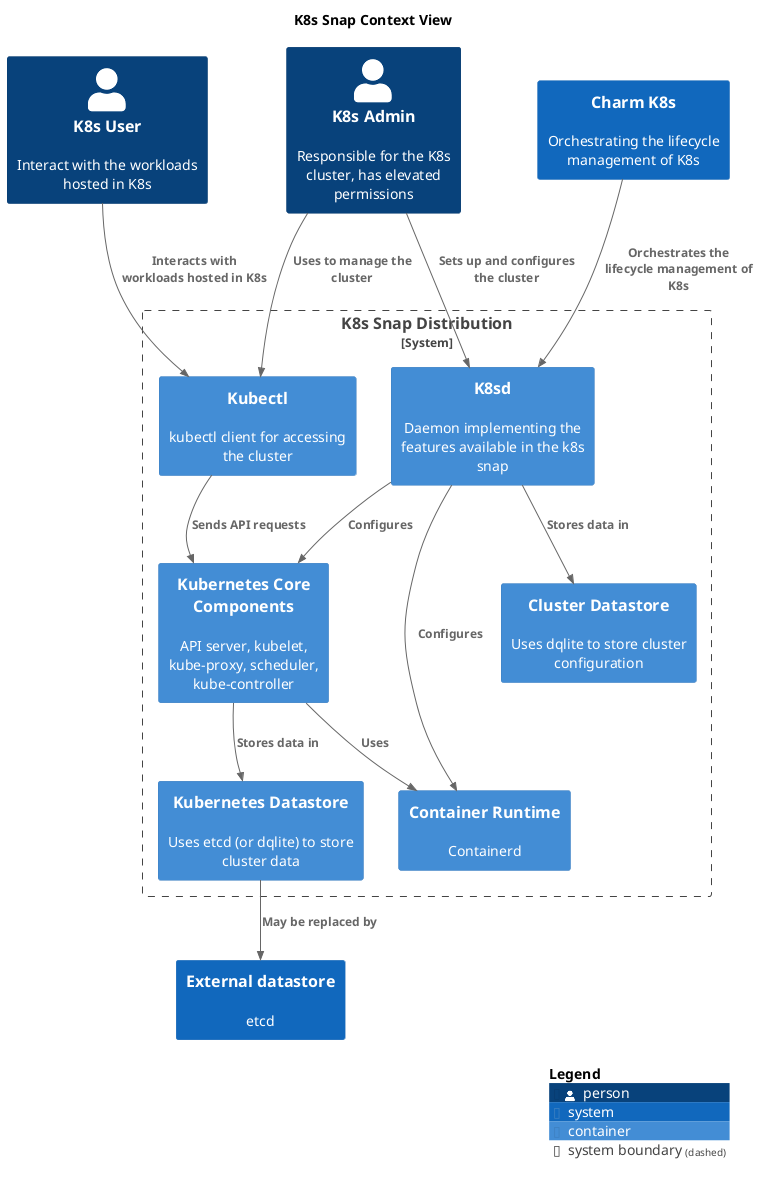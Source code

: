 @startuml
set separator none
title K8s Snap Context View

top to bottom direction

!include <C4/C4>
!include <C4/C4_Context>
!include <C4/C4_Container>

Person(K8sAdmin, "K8s Admin", $descr="Responsible for the K8s cluster, has elevated permissions", $tags="", $link="")
Person(K8sUser, "K8s User", $descr="Interact with the workloads hosted in K8s", $tags="", $link="")
System(CharmK8s, "Charm K8s", $descr="Orchestrating the lifecycle management of K8s", $tags="", $link="")
System(Externaldatastore, "External datastore", $descr="etcd", $tags="", $link="")

System_Boundary("K8sSnapDistribution_boundary", "K8s Snap Distribution", $tags="") {
  Container(K8sSnapDistribution.KubernetesCoreComponents, "Kubernetes Core Components", $techn="", $descr="API server, kubelet, kube-proxy, scheduler, kube-controller", $tags="", $link="")
  Container(K8sSnapDistribution.ContainerRuntime, "Container Runtime", $techn="", $descr="Containerd", $tags="", $link="")
  Container(K8sSnapDistribution.K8sd, "K8sd", $techn="", $descr="Daemon implementing the features available in the k8s snap", $tags="", $link="")
  Container(K8sSnapDistribution.K8sddatastore, "Cluster Datastore", $techn="", $descr="Uses dqlite to store cluster configuration", $tags="", $link="")
  Container(K8sSnapDistribution.Kubectl, "Kubectl", $techn="", $descr="kubectl client for accessing the cluster", $tags="", $link="")
  Container(K8sSnapDistribution.Kubernetesdatastore, "Kubernetes Datastore", $techn="", $descr="Uses etcd (or dqlite) to store cluster data", $tags="", $link="")
}

Rel(K8sAdmin, K8sSnapDistribution.K8sd, "Sets up and configures the cluster", $techn="", $tags="", $link="")
Rel(K8sAdmin, K8sSnapDistribution.Kubectl, "Uses to manage the cluster", $techn="", $tags="", $link="")
Rel(K8sUser, K8sSnapDistribution.Kubectl, "Interacts with workloads hosted in K8s", $techn="", $tags="", $link="")
Rel(CharmK8s, K8sSnapDistribution.K8sd, "Orchestrates the lifecycle management of K8s", $techn="", $tags="", $link="")
Rel(K8sSnapDistribution.K8sd, K8sSnapDistribution.K8sddatastore, "Stores data in", $techn="", $tags="", $link="")
Rel(K8sSnapDistribution.KubernetesCoreComponents, K8sSnapDistribution.Kubernetesdatastore, "Stores data in", $techn="", $tags="", $link="")
Rel(K8sSnapDistribution.Kubernetesdatastore, Externaldatastore, "May be replaced by", $techn="", $tags="", $link="")
Rel(K8sSnapDistribution.K8sd, K8sSnapDistribution.KubernetesCoreComponents, "Configures", $techn="", $tags="", $link="")
Rel(K8sSnapDistribution.KubernetesCoreComponents, K8sSnapDistribution.ContainerRuntime, "Uses", $techn="", $tags="", $link="")
Rel(K8sSnapDistribution.Kubectl, K8sSnapDistribution.KubernetesCoreComponents, "Sends API requests", $techn="", $tags="", $link="")
Rel(K8sSnapDistribution.K8sd, K8sSnapDistribution.ContainerRuntime, "Configures", $techn="", $tags="", $link="")

SHOW_LEGEND(true)
@enduml
